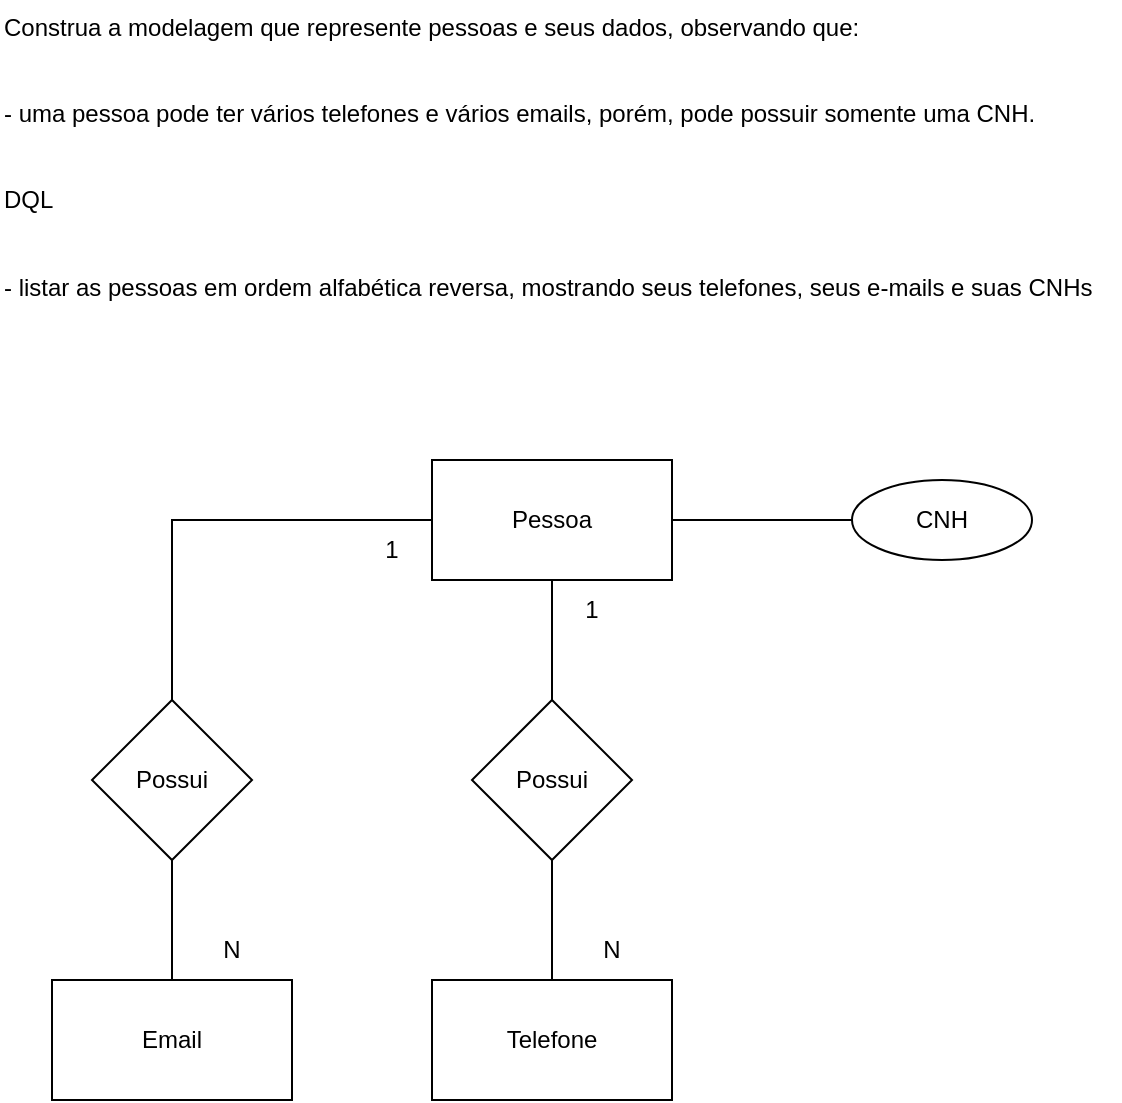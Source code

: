 <mxfile version="21.6.5" type="device">
  <diagram name="Página-1" id="3F6kA5a75E4QOf9IQiFz">
    <mxGraphModel dx="1036" dy="614" grid="1" gridSize="10" guides="1" tooltips="1" connect="1" arrows="1" fold="1" page="1" pageScale="1" pageWidth="827" pageHeight="1169" math="0" shadow="0">
      <root>
        <mxCell id="0" />
        <mxCell id="1" parent="0" />
        <mxCell id="-7buCA6G2Mpe8uncxtU2-1" value="Construa a modelagem que represente pessoas e seus dados, observando que:&#xa;&#xa;&#xa;- uma pessoa pode ter vários telefones e vários emails, porém, pode possuir somente uma CNH.&#xa;&#xa;&#xa;DQL&#xa;&#xa;&#xa;- listar as pessoas em ordem alfabética reversa, mostrando seus telefones, seus e-mails e suas CNHs" style="text;whiteSpace=wrap;" parent="1" vertex="1">
          <mxGeometry x="134" y="40" width="560" height="180" as="geometry" />
        </mxCell>
        <mxCell id="-7buCA6G2Mpe8uncxtU2-8" value="" style="edgeStyle=orthogonalEdgeStyle;rounded=0;orthogonalLoop=1;jettySize=auto;html=1;endArrow=none;endFill=0;" parent="1" source="-7buCA6G2Mpe8uncxtU2-2" target="-7buCA6G2Mpe8uncxtU2-7" edge="1">
          <mxGeometry relative="1" as="geometry" />
        </mxCell>
        <mxCell id="-7buCA6G2Mpe8uncxtU2-2" value="Pessoa" style="rounded=0;whiteSpace=wrap;html=1;" parent="1" vertex="1">
          <mxGeometry x="350" y="270" width="120" height="60" as="geometry" />
        </mxCell>
        <mxCell id="-7buCA6G2Mpe8uncxtU2-4" value="" style="edgeStyle=orthogonalEdgeStyle;rounded=0;orthogonalLoop=1;jettySize=auto;html=1;endArrow=none;endFill=0;" parent="1" source="-7buCA6G2Mpe8uncxtU2-3" target="-7buCA6G2Mpe8uncxtU2-2" edge="1">
          <mxGeometry relative="1" as="geometry" />
        </mxCell>
        <mxCell id="-7buCA6G2Mpe8uncxtU2-9" value="" style="edgeStyle=orthogonalEdgeStyle;rounded=0;orthogonalLoop=1;jettySize=auto;html=1;endArrow=none;endFill=0;" parent="1" source="-7buCA6G2Mpe8uncxtU2-3" target="-7buCA6G2Mpe8uncxtU2-5" edge="1">
          <mxGeometry relative="1" as="geometry" />
        </mxCell>
        <mxCell id="-7buCA6G2Mpe8uncxtU2-3" value="Possui" style="rhombus;whiteSpace=wrap;html=1;" parent="1" vertex="1">
          <mxGeometry x="370" y="390" width="80" height="80" as="geometry" />
        </mxCell>
        <mxCell id="-7buCA6G2Mpe8uncxtU2-5" value="Telefone" style="rounded=0;whiteSpace=wrap;html=1;" parent="1" vertex="1">
          <mxGeometry x="350" y="530" width="120" height="60" as="geometry" />
        </mxCell>
        <mxCell id="-7buCA6G2Mpe8uncxtU2-6" value="Email" style="rounded=0;whiteSpace=wrap;html=1;" parent="1" vertex="1">
          <mxGeometry x="160" y="530" width="120" height="60" as="geometry" />
        </mxCell>
        <mxCell id="-7buCA6G2Mpe8uncxtU2-7" value="CNH" style="ellipse;whiteSpace=wrap;html=1;" parent="1" vertex="1">
          <mxGeometry x="560" y="280" width="90" height="40" as="geometry" />
        </mxCell>
        <mxCell id="-7buCA6G2Mpe8uncxtU2-12" value="" style="edgeStyle=orthogonalEdgeStyle;rounded=0;orthogonalLoop=1;jettySize=auto;html=1;endArrow=none;endFill=0;entryX=0;entryY=0.5;entryDx=0;entryDy=0;" parent="1" source="-7buCA6G2Mpe8uncxtU2-13" target="-7buCA6G2Mpe8uncxtU2-2" edge="1">
          <mxGeometry relative="1" as="geometry">
            <mxPoint x="220" y="290" as="targetPoint" />
            <Array as="points">
              <mxPoint x="220" y="300" />
            </Array>
          </mxGeometry>
        </mxCell>
        <mxCell id="-7buCA6G2Mpe8uncxtU2-13" value="Possui" style="rhombus;whiteSpace=wrap;html=1;" parent="1" vertex="1">
          <mxGeometry x="180" y="390" width="80" height="80" as="geometry" />
        </mxCell>
        <mxCell id="-7buCA6G2Mpe8uncxtU2-14" value="" style="edgeStyle=orthogonalEdgeStyle;rounded=0;orthogonalLoop=1;jettySize=auto;html=1;endArrow=none;endFill=0;" parent="1" source="-7buCA6G2Mpe8uncxtU2-13" edge="1">
          <mxGeometry relative="1" as="geometry">
            <mxPoint x="220" y="530" as="targetPoint" />
          </mxGeometry>
        </mxCell>
        <mxCell id="-7buCA6G2Mpe8uncxtU2-15" value="1" style="text;html=1;strokeColor=none;fillColor=none;align=center;verticalAlign=middle;whiteSpace=wrap;rounded=0;" parent="1" vertex="1">
          <mxGeometry x="300" y="300" width="60" height="30" as="geometry" />
        </mxCell>
        <mxCell id="-7buCA6G2Mpe8uncxtU2-16" value="N" style="text;html=1;strokeColor=none;fillColor=none;align=center;verticalAlign=middle;whiteSpace=wrap;rounded=0;" parent="1" vertex="1">
          <mxGeometry x="410" y="500" width="60" height="30" as="geometry" />
        </mxCell>
        <mxCell id="-7buCA6G2Mpe8uncxtU2-17" value="N" style="text;html=1;strokeColor=none;fillColor=none;align=center;verticalAlign=middle;whiteSpace=wrap;rounded=0;" parent="1" vertex="1">
          <mxGeometry x="220" y="500" width="60" height="30" as="geometry" />
        </mxCell>
        <mxCell id="W0HZDRy9L3F1lpWs8rV1-1" value="1" style="text;html=1;strokeColor=none;fillColor=none;align=center;verticalAlign=middle;whiteSpace=wrap;rounded=0;" vertex="1" parent="1">
          <mxGeometry x="400" y="330" width="60" height="30" as="geometry" />
        </mxCell>
      </root>
    </mxGraphModel>
  </diagram>
</mxfile>
